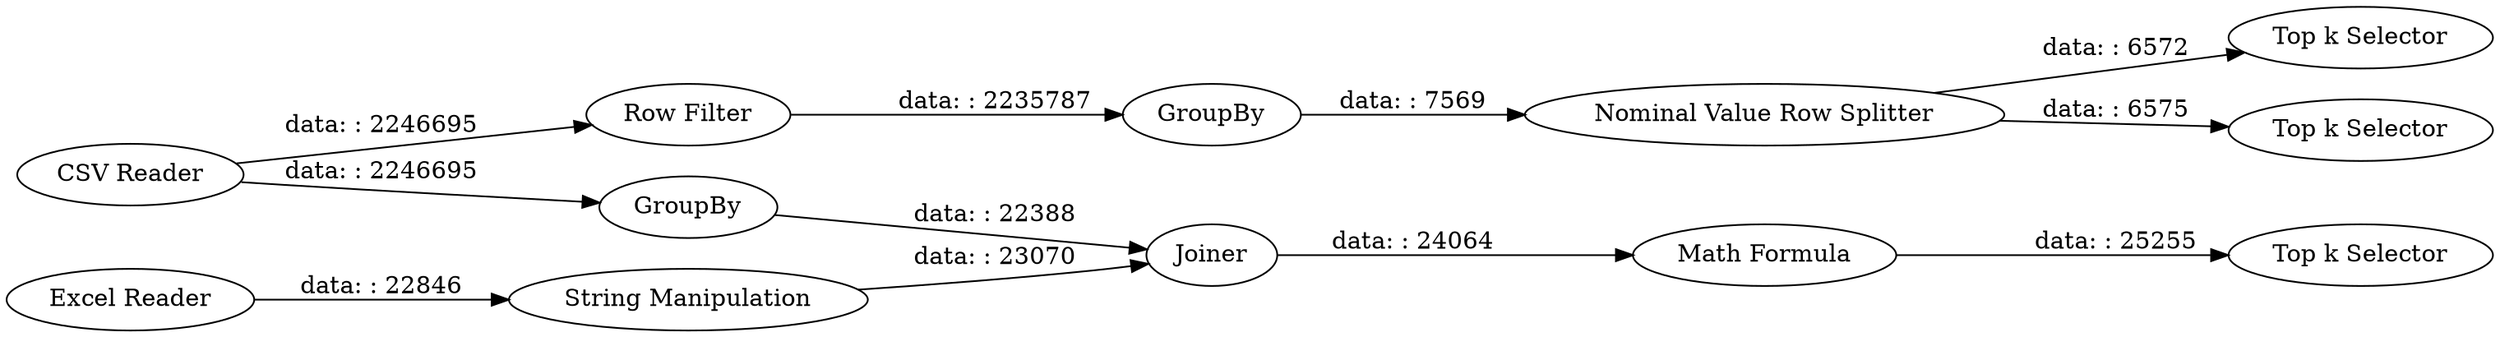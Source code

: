 digraph {
	"-3514590726854898300_10561" [label=Joiner]
	"-3514590726854898300_10580" [label="Nominal Value Row Splitter"]
	"-3514590726854898300_10570" [label=GroupBy]
	"-3514590726854898300_10581" [label="Top k Selector"]
	"-3514590726854898300_10562" [label=GroupBy]
	"-3514590726854898300_10582" [label="Top k Selector"]
	"-3514590726854898300_10558" [label="Excel Reader"]
	"-3514590726854898300_10579" [label="Top k Selector"]
	"-3514590726854898300_1" [label="CSV Reader"]
	"-3514590726854898300_10583" [label="Row Filter"]
	"-3514590726854898300_10559" [label="String Manipulation"]
	"-3514590726854898300_13" [label="Math Formula"]
	"-3514590726854898300_10583" -> "-3514590726854898300_10570" [label="data: : 2235787"]
	"-3514590726854898300_10562" -> "-3514590726854898300_10561" [label="data: : 22388"]
	"-3514590726854898300_10561" -> "-3514590726854898300_13" [label="data: : 24064"]
	"-3514590726854898300_10570" -> "-3514590726854898300_10580" [label="data: : 7569"]
	"-3514590726854898300_10580" -> "-3514590726854898300_10581" [label="data: : 6575"]
	"-3514590726854898300_1" -> "-3514590726854898300_10562" [label="data: : 2246695"]
	"-3514590726854898300_10580" -> "-3514590726854898300_10582" [label="data: : 6572"]
	"-3514590726854898300_1" -> "-3514590726854898300_10583" [label="data: : 2246695"]
	"-3514590726854898300_10559" -> "-3514590726854898300_10561" [label="data: : 23070"]
	"-3514590726854898300_13" -> "-3514590726854898300_10579" [label="data: : 25255"]
	"-3514590726854898300_10558" -> "-3514590726854898300_10559" [label="data: : 22846"]
	rankdir=LR
}
